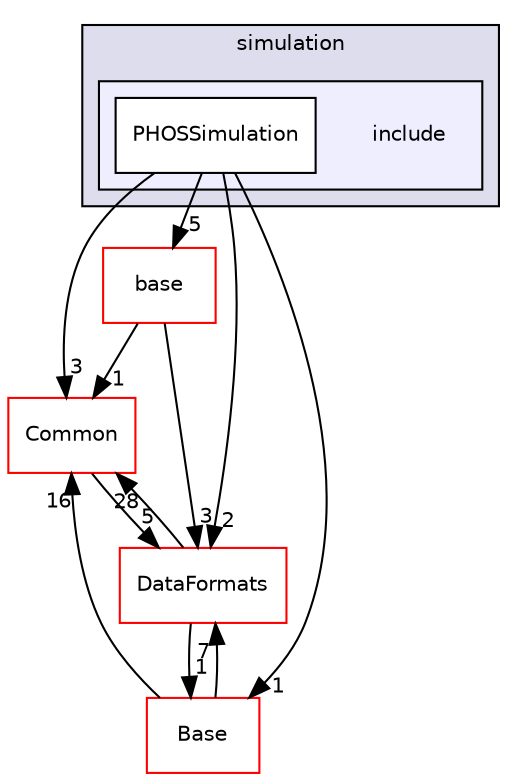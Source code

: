 digraph "/home/travis/build/AliceO2Group/AliceO2/Detectors/PHOS/simulation/include" {
  bgcolor=transparent;
  compound=true
  node [ fontsize="10", fontname="Helvetica"];
  edge [ labelfontsize="10", labelfontname="Helvetica"];
  subgraph clusterdir_3af9af54da49e799fe4b1df79119dad7 {
    graph [ bgcolor="#ddddee", pencolor="black", label="simulation" fontname="Helvetica", fontsize="10", URL="dir_3af9af54da49e799fe4b1df79119dad7.html"]
  subgraph clusterdir_a3ab2a46c8d9ae8abe901048b5095b9f {
    graph [ bgcolor="#eeeeff", pencolor="black", label="" URL="dir_a3ab2a46c8d9ae8abe901048b5095b9f.html"];
    dir_a3ab2a46c8d9ae8abe901048b5095b9f [shape=plaintext label="include"];
    dir_2ee63cb02d4d26656f90dc0bda9a1f77 [shape=box label="PHOSSimulation" color="black" fillcolor="white" style="filled" URL="dir_2ee63cb02d4d26656f90dc0bda9a1f77.html"];
  }
  }
  dir_fa21b46838f21636bfdcc60e4853f0ed [shape=box label="base" color="red" URL="dir_fa21b46838f21636bfdcc60e4853f0ed.html"];
  dir_4ab6b4cc6a7edbff49100e9123df213f [shape=box label="Common" color="red" URL="dir_4ab6b4cc6a7edbff49100e9123df213f.html"];
  dir_37c90836491b695b472bf98d1be8336b [shape=box label="Base" color="red" URL="dir_37c90836491b695b472bf98d1be8336b.html"];
  dir_2171f7ec022c5423887b07c69b2f5b48 [shape=box label="DataFormats" color="red" URL="dir_2171f7ec022c5423887b07c69b2f5b48.html"];
  dir_fa21b46838f21636bfdcc60e4853f0ed->dir_4ab6b4cc6a7edbff49100e9123df213f [headlabel="1", labeldistance=1.5 headhref="dir_000123_000009.html"];
  dir_fa21b46838f21636bfdcc60e4853f0ed->dir_2171f7ec022c5423887b07c69b2f5b48 [headlabel="3", labeldistance=1.5 headhref="dir_000123_000052.html"];
  dir_4ab6b4cc6a7edbff49100e9123df213f->dir_2171f7ec022c5423887b07c69b2f5b48 [headlabel="5", labeldistance=1.5 headhref="dir_000009_000052.html"];
  dir_2ee63cb02d4d26656f90dc0bda9a1f77->dir_fa21b46838f21636bfdcc60e4853f0ed [headlabel="5", labeldistance=1.5 headhref="dir_000180_000123.html"];
  dir_2ee63cb02d4d26656f90dc0bda9a1f77->dir_4ab6b4cc6a7edbff49100e9123df213f [headlabel="3", labeldistance=1.5 headhref="dir_000180_000009.html"];
  dir_2ee63cb02d4d26656f90dc0bda9a1f77->dir_37c90836491b695b472bf98d1be8336b [headlabel="1", labeldistance=1.5 headhref="dir_000180_000248.html"];
  dir_2ee63cb02d4d26656f90dc0bda9a1f77->dir_2171f7ec022c5423887b07c69b2f5b48 [headlabel="2", labeldistance=1.5 headhref="dir_000180_000052.html"];
  dir_37c90836491b695b472bf98d1be8336b->dir_4ab6b4cc6a7edbff49100e9123df213f [headlabel="16", labeldistance=1.5 headhref="dir_000248_000009.html"];
  dir_37c90836491b695b472bf98d1be8336b->dir_2171f7ec022c5423887b07c69b2f5b48 [headlabel="7", labeldistance=1.5 headhref="dir_000248_000052.html"];
  dir_2171f7ec022c5423887b07c69b2f5b48->dir_4ab6b4cc6a7edbff49100e9123df213f [headlabel="28", labeldistance=1.5 headhref="dir_000052_000009.html"];
  dir_2171f7ec022c5423887b07c69b2f5b48->dir_37c90836491b695b472bf98d1be8336b [headlabel="1", labeldistance=1.5 headhref="dir_000052_000248.html"];
}
